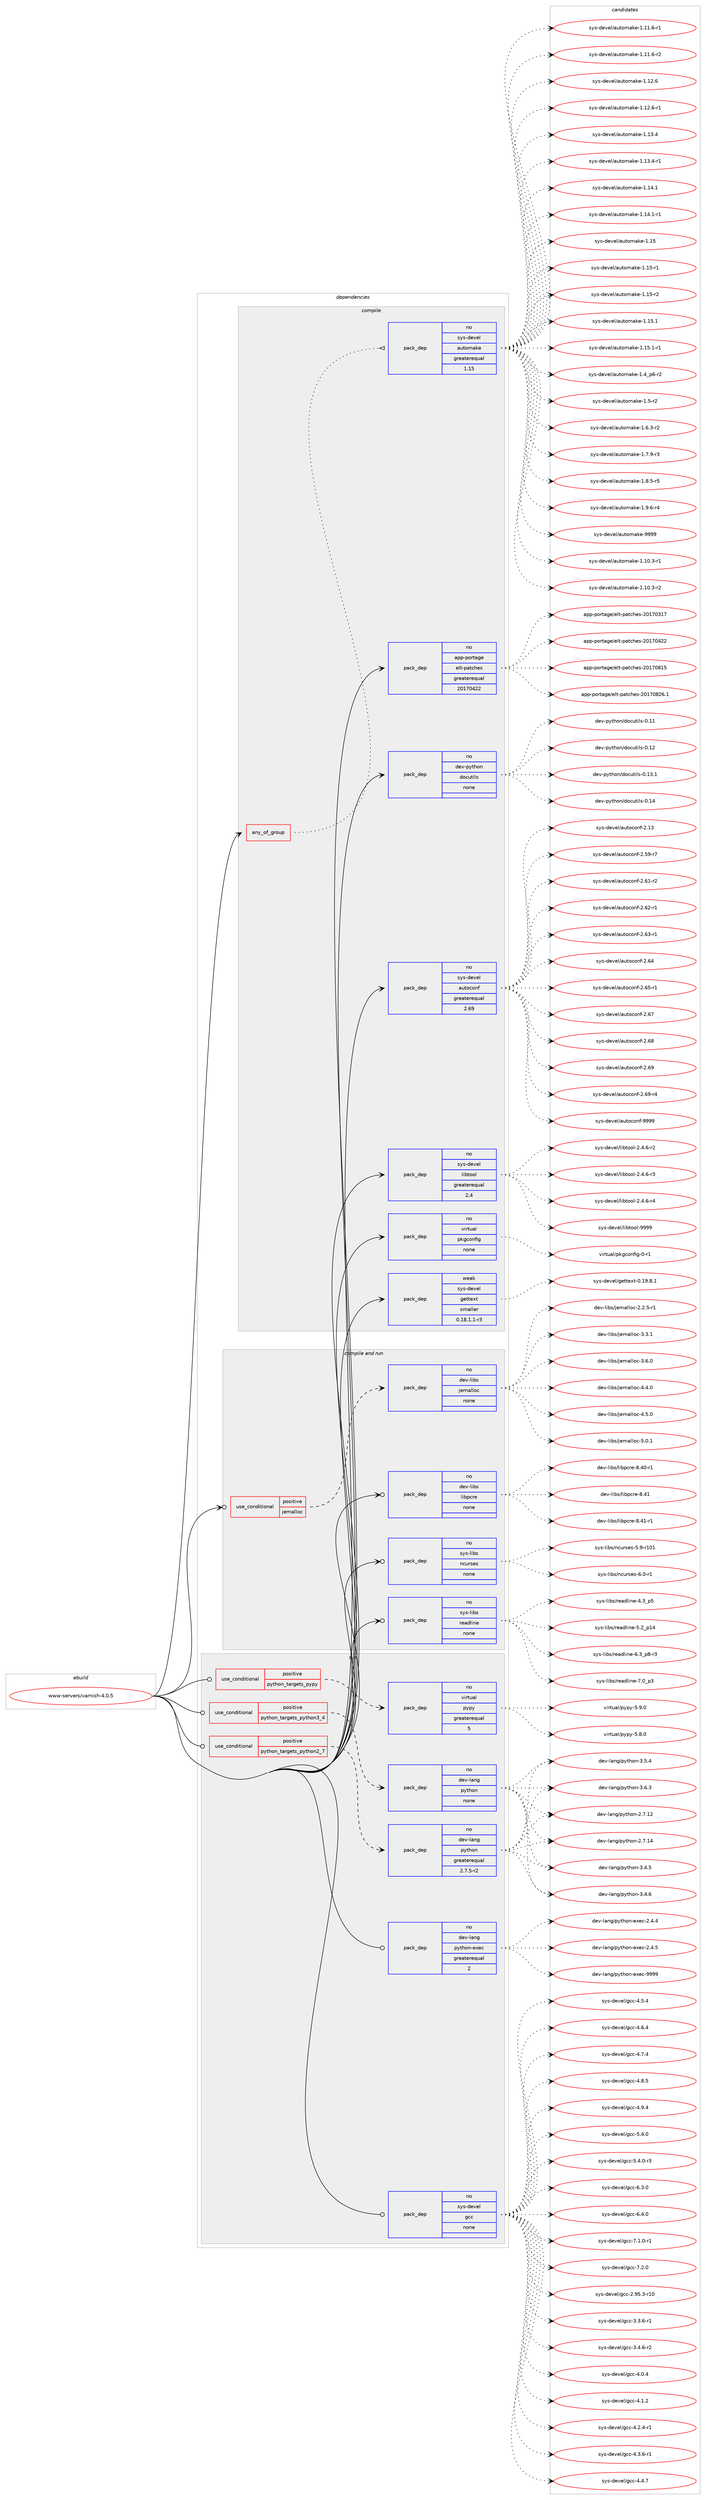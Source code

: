 digraph prolog {

# *************
# Graph options
# *************

newrank=true;
concentrate=true;
compound=true;
graph [rankdir=LR,fontname=Helvetica,fontsize=10,ranksep=1.5];#, ranksep=2.5, nodesep=0.2];
edge  [arrowhead=vee];
node  [fontname=Helvetica,fontsize=10];

# **********
# The ebuild
# **********

subgraph cluster_leftcol {
color=gray;
rank=same;
label=<<i>ebuild</i>>;
id [label="www-servers/varnish-4.0.5", color=red, width=4, href="../www-servers/varnish-4.0.5.svg"];
}

# ****************
# The dependencies
# ****************

subgraph cluster_midcol {
color=gray;
label=<<i>dependencies</i>>;
subgraph cluster_compile {
fillcolor="#eeeeee";
style=filled;
label=<<i>compile</i>>;
subgraph any8990 {
dependency508737 [label=<<TABLE BORDER="0" CELLBORDER="1" CELLSPACING="0" CELLPADDING="4"><TR><TD CELLPADDING="10">any_of_group</TD></TR></TABLE>>, shape=none, color=red];subgraph pack378050 {
dependency508738 [label=<<TABLE BORDER="0" CELLBORDER="1" CELLSPACING="0" CELLPADDING="4" WIDTH="220"><TR><TD ROWSPAN="6" CELLPADDING="30">pack_dep</TD></TR><TR><TD WIDTH="110">no</TD></TR><TR><TD>sys-devel</TD></TR><TR><TD>automake</TD></TR><TR><TD>greaterequal</TD></TR><TR><TD>1.15</TD></TR></TABLE>>, shape=none, color=blue];
}
dependency508737:e -> dependency508738:w [weight=20,style="dotted",arrowhead="oinv"];
}
id:e -> dependency508737:w [weight=20,style="solid",arrowhead="vee"];
subgraph pack378051 {
dependency508739 [label=<<TABLE BORDER="0" CELLBORDER="1" CELLSPACING="0" CELLPADDING="4" WIDTH="220"><TR><TD ROWSPAN="6" CELLPADDING="30">pack_dep</TD></TR><TR><TD WIDTH="110">no</TD></TR><TR><TD>app-portage</TD></TR><TR><TD>elt-patches</TD></TR><TR><TD>greaterequal</TD></TR><TR><TD>20170422</TD></TR></TABLE>>, shape=none, color=blue];
}
id:e -> dependency508739:w [weight=20,style="solid",arrowhead="vee"];
subgraph pack378052 {
dependency508740 [label=<<TABLE BORDER="0" CELLBORDER="1" CELLSPACING="0" CELLPADDING="4" WIDTH="220"><TR><TD ROWSPAN="6" CELLPADDING="30">pack_dep</TD></TR><TR><TD WIDTH="110">no</TD></TR><TR><TD>dev-python</TD></TR><TR><TD>docutils</TD></TR><TR><TD>none</TD></TR><TR><TD></TD></TR></TABLE>>, shape=none, color=blue];
}
id:e -> dependency508740:w [weight=20,style="solid",arrowhead="vee"];
subgraph pack378053 {
dependency508741 [label=<<TABLE BORDER="0" CELLBORDER="1" CELLSPACING="0" CELLPADDING="4" WIDTH="220"><TR><TD ROWSPAN="6" CELLPADDING="30">pack_dep</TD></TR><TR><TD WIDTH="110">no</TD></TR><TR><TD>sys-devel</TD></TR><TR><TD>autoconf</TD></TR><TR><TD>greaterequal</TD></TR><TR><TD>2.69</TD></TR></TABLE>>, shape=none, color=blue];
}
id:e -> dependency508741:w [weight=20,style="solid",arrowhead="vee"];
subgraph pack378054 {
dependency508742 [label=<<TABLE BORDER="0" CELLBORDER="1" CELLSPACING="0" CELLPADDING="4" WIDTH="220"><TR><TD ROWSPAN="6" CELLPADDING="30">pack_dep</TD></TR><TR><TD WIDTH="110">no</TD></TR><TR><TD>sys-devel</TD></TR><TR><TD>libtool</TD></TR><TR><TD>greaterequal</TD></TR><TR><TD>2.4</TD></TR></TABLE>>, shape=none, color=blue];
}
id:e -> dependency508742:w [weight=20,style="solid",arrowhead="vee"];
subgraph pack378055 {
dependency508743 [label=<<TABLE BORDER="0" CELLBORDER="1" CELLSPACING="0" CELLPADDING="4" WIDTH="220"><TR><TD ROWSPAN="6" CELLPADDING="30">pack_dep</TD></TR><TR><TD WIDTH="110">no</TD></TR><TR><TD>virtual</TD></TR><TR><TD>pkgconfig</TD></TR><TR><TD>none</TD></TR><TR><TD></TD></TR></TABLE>>, shape=none, color=blue];
}
id:e -> dependency508743:w [weight=20,style="solid",arrowhead="vee"];
subgraph pack378056 {
dependency508744 [label=<<TABLE BORDER="0" CELLBORDER="1" CELLSPACING="0" CELLPADDING="4" WIDTH="220"><TR><TD ROWSPAN="6" CELLPADDING="30">pack_dep</TD></TR><TR><TD WIDTH="110">weak</TD></TR><TR><TD>sys-devel</TD></TR><TR><TD>gettext</TD></TR><TR><TD>smaller</TD></TR><TR><TD>0.18.1.1-r3</TD></TR></TABLE>>, shape=none, color=blue];
}
id:e -> dependency508744:w [weight=20,style="solid",arrowhead="vee"];
}
subgraph cluster_compileandrun {
fillcolor="#eeeeee";
style=filled;
label=<<i>compile and run</i>>;
subgraph cond121358 {
dependency508745 [label=<<TABLE BORDER="0" CELLBORDER="1" CELLSPACING="0" CELLPADDING="4"><TR><TD ROWSPAN="3" CELLPADDING="10">use_conditional</TD></TR><TR><TD>positive</TD></TR><TR><TD>jemalloc</TD></TR></TABLE>>, shape=none, color=red];
subgraph pack378057 {
dependency508746 [label=<<TABLE BORDER="0" CELLBORDER="1" CELLSPACING="0" CELLPADDING="4" WIDTH="220"><TR><TD ROWSPAN="6" CELLPADDING="30">pack_dep</TD></TR><TR><TD WIDTH="110">no</TD></TR><TR><TD>dev-libs</TD></TR><TR><TD>jemalloc</TD></TR><TR><TD>none</TD></TR><TR><TD></TD></TR></TABLE>>, shape=none, color=blue];
}
dependency508745:e -> dependency508746:w [weight=20,style="dashed",arrowhead="vee"];
}
id:e -> dependency508745:w [weight=20,style="solid",arrowhead="odotvee"];
subgraph pack378058 {
dependency508747 [label=<<TABLE BORDER="0" CELLBORDER="1" CELLSPACING="0" CELLPADDING="4" WIDTH="220"><TR><TD ROWSPAN="6" CELLPADDING="30">pack_dep</TD></TR><TR><TD WIDTH="110">no</TD></TR><TR><TD>dev-libs</TD></TR><TR><TD>libpcre</TD></TR><TR><TD>none</TD></TR><TR><TD></TD></TR></TABLE>>, shape=none, color=blue];
}
id:e -> dependency508747:w [weight=20,style="solid",arrowhead="odotvee"];
subgraph pack378059 {
dependency508748 [label=<<TABLE BORDER="0" CELLBORDER="1" CELLSPACING="0" CELLPADDING="4" WIDTH="220"><TR><TD ROWSPAN="6" CELLPADDING="30">pack_dep</TD></TR><TR><TD WIDTH="110">no</TD></TR><TR><TD>sys-libs</TD></TR><TR><TD>ncurses</TD></TR><TR><TD>none</TD></TR><TR><TD></TD></TR></TABLE>>, shape=none, color=blue];
}
id:e -> dependency508748:w [weight=20,style="solid",arrowhead="odotvee"];
subgraph pack378060 {
dependency508749 [label=<<TABLE BORDER="0" CELLBORDER="1" CELLSPACING="0" CELLPADDING="4" WIDTH="220"><TR><TD ROWSPAN="6" CELLPADDING="30">pack_dep</TD></TR><TR><TD WIDTH="110">no</TD></TR><TR><TD>sys-libs</TD></TR><TR><TD>readline</TD></TR><TR><TD>none</TD></TR><TR><TD></TD></TR></TABLE>>, shape=none, color=blue];
}
id:e -> dependency508749:w [weight=20,style="solid",arrowhead="odotvee"];
}
subgraph cluster_run {
fillcolor="#eeeeee";
style=filled;
label=<<i>run</i>>;
subgraph cond121359 {
dependency508750 [label=<<TABLE BORDER="0" CELLBORDER="1" CELLSPACING="0" CELLPADDING="4"><TR><TD ROWSPAN="3" CELLPADDING="10">use_conditional</TD></TR><TR><TD>positive</TD></TR><TR><TD>python_targets_pypy</TD></TR></TABLE>>, shape=none, color=red];
subgraph pack378061 {
dependency508751 [label=<<TABLE BORDER="0" CELLBORDER="1" CELLSPACING="0" CELLPADDING="4" WIDTH="220"><TR><TD ROWSPAN="6" CELLPADDING="30">pack_dep</TD></TR><TR><TD WIDTH="110">no</TD></TR><TR><TD>virtual</TD></TR><TR><TD>pypy</TD></TR><TR><TD>greaterequal</TD></TR><TR><TD>5</TD></TR></TABLE>>, shape=none, color=blue];
}
dependency508750:e -> dependency508751:w [weight=20,style="dashed",arrowhead="vee"];
}
id:e -> dependency508750:w [weight=20,style="solid",arrowhead="odot"];
subgraph cond121360 {
dependency508752 [label=<<TABLE BORDER="0" CELLBORDER="1" CELLSPACING="0" CELLPADDING="4"><TR><TD ROWSPAN="3" CELLPADDING="10">use_conditional</TD></TR><TR><TD>positive</TD></TR><TR><TD>python_targets_python2_7</TD></TR></TABLE>>, shape=none, color=red];
subgraph pack378062 {
dependency508753 [label=<<TABLE BORDER="0" CELLBORDER="1" CELLSPACING="0" CELLPADDING="4" WIDTH="220"><TR><TD ROWSPAN="6" CELLPADDING="30">pack_dep</TD></TR><TR><TD WIDTH="110">no</TD></TR><TR><TD>dev-lang</TD></TR><TR><TD>python</TD></TR><TR><TD>greaterequal</TD></TR><TR><TD>2.7.5-r2</TD></TR></TABLE>>, shape=none, color=blue];
}
dependency508752:e -> dependency508753:w [weight=20,style="dashed",arrowhead="vee"];
}
id:e -> dependency508752:w [weight=20,style="solid",arrowhead="odot"];
subgraph cond121361 {
dependency508754 [label=<<TABLE BORDER="0" CELLBORDER="1" CELLSPACING="0" CELLPADDING="4"><TR><TD ROWSPAN="3" CELLPADDING="10">use_conditional</TD></TR><TR><TD>positive</TD></TR><TR><TD>python_targets_python3_4</TD></TR></TABLE>>, shape=none, color=red];
subgraph pack378063 {
dependency508755 [label=<<TABLE BORDER="0" CELLBORDER="1" CELLSPACING="0" CELLPADDING="4" WIDTH="220"><TR><TD ROWSPAN="6" CELLPADDING="30">pack_dep</TD></TR><TR><TD WIDTH="110">no</TD></TR><TR><TD>dev-lang</TD></TR><TR><TD>python</TD></TR><TR><TD>none</TD></TR><TR><TD></TD></TR></TABLE>>, shape=none, color=blue];
}
dependency508754:e -> dependency508755:w [weight=20,style="dashed",arrowhead="vee"];
}
id:e -> dependency508754:w [weight=20,style="solid",arrowhead="odot"];
subgraph pack378064 {
dependency508756 [label=<<TABLE BORDER="0" CELLBORDER="1" CELLSPACING="0" CELLPADDING="4" WIDTH="220"><TR><TD ROWSPAN="6" CELLPADDING="30">pack_dep</TD></TR><TR><TD WIDTH="110">no</TD></TR><TR><TD>dev-lang</TD></TR><TR><TD>python-exec</TD></TR><TR><TD>greaterequal</TD></TR><TR><TD>2</TD></TR></TABLE>>, shape=none, color=blue];
}
id:e -> dependency508756:w [weight=20,style="solid",arrowhead="odot"];
subgraph pack378065 {
dependency508757 [label=<<TABLE BORDER="0" CELLBORDER="1" CELLSPACING="0" CELLPADDING="4" WIDTH="220"><TR><TD ROWSPAN="6" CELLPADDING="30">pack_dep</TD></TR><TR><TD WIDTH="110">no</TD></TR><TR><TD>sys-devel</TD></TR><TR><TD>gcc</TD></TR><TR><TD>none</TD></TR><TR><TD></TD></TR></TABLE>>, shape=none, color=blue];
}
id:e -> dependency508757:w [weight=20,style="solid",arrowhead="odot"];
}
}

# **************
# The candidates
# **************

subgraph cluster_choices {
rank=same;
color=gray;
label=<<i>candidates</i>>;

subgraph choice378050 {
color=black;
nodesep=1;
choice11512111545100101118101108479711711611110997107101454946494846514511449 [label="sys-devel/automake-1.10.3-r1", color=red, width=4,href="../sys-devel/automake-1.10.3-r1.svg"];
choice11512111545100101118101108479711711611110997107101454946494846514511450 [label="sys-devel/automake-1.10.3-r2", color=red, width=4,href="../sys-devel/automake-1.10.3-r2.svg"];
choice11512111545100101118101108479711711611110997107101454946494946544511449 [label="sys-devel/automake-1.11.6-r1", color=red, width=4,href="../sys-devel/automake-1.11.6-r1.svg"];
choice11512111545100101118101108479711711611110997107101454946494946544511450 [label="sys-devel/automake-1.11.6-r2", color=red, width=4,href="../sys-devel/automake-1.11.6-r2.svg"];
choice1151211154510010111810110847971171161111099710710145494649504654 [label="sys-devel/automake-1.12.6", color=red, width=4,href="../sys-devel/automake-1.12.6.svg"];
choice11512111545100101118101108479711711611110997107101454946495046544511449 [label="sys-devel/automake-1.12.6-r1", color=red, width=4,href="../sys-devel/automake-1.12.6-r1.svg"];
choice1151211154510010111810110847971171161111099710710145494649514652 [label="sys-devel/automake-1.13.4", color=red, width=4,href="../sys-devel/automake-1.13.4.svg"];
choice11512111545100101118101108479711711611110997107101454946495146524511449 [label="sys-devel/automake-1.13.4-r1", color=red, width=4,href="../sys-devel/automake-1.13.4-r1.svg"];
choice1151211154510010111810110847971171161111099710710145494649524649 [label="sys-devel/automake-1.14.1", color=red, width=4,href="../sys-devel/automake-1.14.1.svg"];
choice11512111545100101118101108479711711611110997107101454946495246494511449 [label="sys-devel/automake-1.14.1-r1", color=red, width=4,href="../sys-devel/automake-1.14.1-r1.svg"];
choice115121115451001011181011084797117116111109971071014549464953 [label="sys-devel/automake-1.15", color=red, width=4,href="../sys-devel/automake-1.15.svg"];
choice1151211154510010111810110847971171161111099710710145494649534511449 [label="sys-devel/automake-1.15-r1", color=red, width=4,href="../sys-devel/automake-1.15-r1.svg"];
choice1151211154510010111810110847971171161111099710710145494649534511450 [label="sys-devel/automake-1.15-r2", color=red, width=4,href="../sys-devel/automake-1.15-r2.svg"];
choice1151211154510010111810110847971171161111099710710145494649534649 [label="sys-devel/automake-1.15.1", color=red, width=4,href="../sys-devel/automake-1.15.1.svg"];
choice11512111545100101118101108479711711611110997107101454946495346494511449 [label="sys-devel/automake-1.15.1-r1", color=red, width=4,href="../sys-devel/automake-1.15.1-r1.svg"];
choice115121115451001011181011084797117116111109971071014549465295112544511450 [label="sys-devel/automake-1.4_p6-r2", color=red, width=4,href="../sys-devel/automake-1.4_p6-r2.svg"];
choice11512111545100101118101108479711711611110997107101454946534511450 [label="sys-devel/automake-1.5-r2", color=red, width=4,href="../sys-devel/automake-1.5-r2.svg"];
choice115121115451001011181011084797117116111109971071014549465446514511450 [label="sys-devel/automake-1.6.3-r2", color=red, width=4,href="../sys-devel/automake-1.6.3-r2.svg"];
choice115121115451001011181011084797117116111109971071014549465546574511451 [label="sys-devel/automake-1.7.9-r3", color=red, width=4,href="../sys-devel/automake-1.7.9-r3.svg"];
choice115121115451001011181011084797117116111109971071014549465646534511453 [label="sys-devel/automake-1.8.5-r5", color=red, width=4,href="../sys-devel/automake-1.8.5-r5.svg"];
choice115121115451001011181011084797117116111109971071014549465746544511452 [label="sys-devel/automake-1.9.6-r4", color=red, width=4,href="../sys-devel/automake-1.9.6-r4.svg"];
choice115121115451001011181011084797117116111109971071014557575757 [label="sys-devel/automake-9999", color=red, width=4,href="../sys-devel/automake-9999.svg"];
dependency508738:e -> choice11512111545100101118101108479711711611110997107101454946494846514511449:w [style=dotted,weight="100"];
dependency508738:e -> choice11512111545100101118101108479711711611110997107101454946494846514511450:w [style=dotted,weight="100"];
dependency508738:e -> choice11512111545100101118101108479711711611110997107101454946494946544511449:w [style=dotted,weight="100"];
dependency508738:e -> choice11512111545100101118101108479711711611110997107101454946494946544511450:w [style=dotted,weight="100"];
dependency508738:e -> choice1151211154510010111810110847971171161111099710710145494649504654:w [style=dotted,weight="100"];
dependency508738:e -> choice11512111545100101118101108479711711611110997107101454946495046544511449:w [style=dotted,weight="100"];
dependency508738:e -> choice1151211154510010111810110847971171161111099710710145494649514652:w [style=dotted,weight="100"];
dependency508738:e -> choice11512111545100101118101108479711711611110997107101454946495146524511449:w [style=dotted,weight="100"];
dependency508738:e -> choice1151211154510010111810110847971171161111099710710145494649524649:w [style=dotted,weight="100"];
dependency508738:e -> choice11512111545100101118101108479711711611110997107101454946495246494511449:w [style=dotted,weight="100"];
dependency508738:e -> choice115121115451001011181011084797117116111109971071014549464953:w [style=dotted,weight="100"];
dependency508738:e -> choice1151211154510010111810110847971171161111099710710145494649534511449:w [style=dotted,weight="100"];
dependency508738:e -> choice1151211154510010111810110847971171161111099710710145494649534511450:w [style=dotted,weight="100"];
dependency508738:e -> choice1151211154510010111810110847971171161111099710710145494649534649:w [style=dotted,weight="100"];
dependency508738:e -> choice11512111545100101118101108479711711611110997107101454946495346494511449:w [style=dotted,weight="100"];
dependency508738:e -> choice115121115451001011181011084797117116111109971071014549465295112544511450:w [style=dotted,weight="100"];
dependency508738:e -> choice11512111545100101118101108479711711611110997107101454946534511450:w [style=dotted,weight="100"];
dependency508738:e -> choice115121115451001011181011084797117116111109971071014549465446514511450:w [style=dotted,weight="100"];
dependency508738:e -> choice115121115451001011181011084797117116111109971071014549465546574511451:w [style=dotted,weight="100"];
dependency508738:e -> choice115121115451001011181011084797117116111109971071014549465646534511453:w [style=dotted,weight="100"];
dependency508738:e -> choice115121115451001011181011084797117116111109971071014549465746544511452:w [style=dotted,weight="100"];
dependency508738:e -> choice115121115451001011181011084797117116111109971071014557575757:w [style=dotted,weight="100"];
}
subgraph choice378051 {
color=black;
nodesep=1;
choice97112112451121111141169710310147101108116451129711699104101115455048495548514955 [label="app-portage/elt-patches-20170317", color=red, width=4,href="../app-portage/elt-patches-20170317.svg"];
choice97112112451121111141169710310147101108116451129711699104101115455048495548525050 [label="app-portage/elt-patches-20170422", color=red, width=4,href="../app-portage/elt-patches-20170422.svg"];
choice97112112451121111141169710310147101108116451129711699104101115455048495548564953 [label="app-portage/elt-patches-20170815", color=red, width=4,href="../app-portage/elt-patches-20170815.svg"];
choice971121124511211111411697103101471011081164511297116991041011154550484955485650544649 [label="app-portage/elt-patches-20170826.1", color=red, width=4,href="../app-portage/elt-patches-20170826.1.svg"];
dependency508739:e -> choice97112112451121111141169710310147101108116451129711699104101115455048495548514955:w [style=dotted,weight="100"];
dependency508739:e -> choice97112112451121111141169710310147101108116451129711699104101115455048495548525050:w [style=dotted,weight="100"];
dependency508739:e -> choice97112112451121111141169710310147101108116451129711699104101115455048495548564953:w [style=dotted,weight="100"];
dependency508739:e -> choice971121124511211111411697103101471011081164511297116991041011154550484955485650544649:w [style=dotted,weight="100"];
}
subgraph choice378052 {
color=black;
nodesep=1;
choice1001011184511212111610411111047100111991171161051081154548464949 [label="dev-python/docutils-0.11", color=red, width=4,href="../dev-python/docutils-0.11.svg"];
choice1001011184511212111610411111047100111991171161051081154548464950 [label="dev-python/docutils-0.12", color=red, width=4,href="../dev-python/docutils-0.12.svg"];
choice10010111845112121116104111110471001119911711610510811545484649514649 [label="dev-python/docutils-0.13.1", color=red, width=4,href="../dev-python/docutils-0.13.1.svg"];
choice1001011184511212111610411111047100111991171161051081154548464952 [label="dev-python/docutils-0.14", color=red, width=4,href="../dev-python/docutils-0.14.svg"];
dependency508740:e -> choice1001011184511212111610411111047100111991171161051081154548464949:w [style=dotted,weight="100"];
dependency508740:e -> choice1001011184511212111610411111047100111991171161051081154548464950:w [style=dotted,weight="100"];
dependency508740:e -> choice10010111845112121116104111110471001119911711610510811545484649514649:w [style=dotted,weight="100"];
dependency508740:e -> choice1001011184511212111610411111047100111991171161051081154548464952:w [style=dotted,weight="100"];
}
subgraph choice378053 {
color=black;
nodesep=1;
choice115121115451001011181011084797117116111991111101024550464951 [label="sys-devel/autoconf-2.13", color=red, width=4,href="../sys-devel/autoconf-2.13.svg"];
choice1151211154510010111810110847971171161119911111010245504653574511455 [label="sys-devel/autoconf-2.59-r7", color=red, width=4,href="../sys-devel/autoconf-2.59-r7.svg"];
choice1151211154510010111810110847971171161119911111010245504654494511450 [label="sys-devel/autoconf-2.61-r2", color=red, width=4,href="../sys-devel/autoconf-2.61-r2.svg"];
choice1151211154510010111810110847971171161119911111010245504654504511449 [label="sys-devel/autoconf-2.62-r1", color=red, width=4,href="../sys-devel/autoconf-2.62-r1.svg"];
choice1151211154510010111810110847971171161119911111010245504654514511449 [label="sys-devel/autoconf-2.63-r1", color=red, width=4,href="../sys-devel/autoconf-2.63-r1.svg"];
choice115121115451001011181011084797117116111991111101024550465452 [label="sys-devel/autoconf-2.64", color=red, width=4,href="../sys-devel/autoconf-2.64.svg"];
choice1151211154510010111810110847971171161119911111010245504654534511449 [label="sys-devel/autoconf-2.65-r1", color=red, width=4,href="../sys-devel/autoconf-2.65-r1.svg"];
choice115121115451001011181011084797117116111991111101024550465455 [label="sys-devel/autoconf-2.67", color=red, width=4,href="../sys-devel/autoconf-2.67.svg"];
choice115121115451001011181011084797117116111991111101024550465456 [label="sys-devel/autoconf-2.68", color=red, width=4,href="../sys-devel/autoconf-2.68.svg"];
choice115121115451001011181011084797117116111991111101024550465457 [label="sys-devel/autoconf-2.69", color=red, width=4,href="../sys-devel/autoconf-2.69.svg"];
choice1151211154510010111810110847971171161119911111010245504654574511452 [label="sys-devel/autoconf-2.69-r4", color=red, width=4,href="../sys-devel/autoconf-2.69-r4.svg"];
choice115121115451001011181011084797117116111991111101024557575757 [label="sys-devel/autoconf-9999", color=red, width=4,href="../sys-devel/autoconf-9999.svg"];
dependency508741:e -> choice115121115451001011181011084797117116111991111101024550464951:w [style=dotted,weight="100"];
dependency508741:e -> choice1151211154510010111810110847971171161119911111010245504653574511455:w [style=dotted,weight="100"];
dependency508741:e -> choice1151211154510010111810110847971171161119911111010245504654494511450:w [style=dotted,weight="100"];
dependency508741:e -> choice1151211154510010111810110847971171161119911111010245504654504511449:w [style=dotted,weight="100"];
dependency508741:e -> choice1151211154510010111810110847971171161119911111010245504654514511449:w [style=dotted,weight="100"];
dependency508741:e -> choice115121115451001011181011084797117116111991111101024550465452:w [style=dotted,weight="100"];
dependency508741:e -> choice1151211154510010111810110847971171161119911111010245504654534511449:w [style=dotted,weight="100"];
dependency508741:e -> choice115121115451001011181011084797117116111991111101024550465455:w [style=dotted,weight="100"];
dependency508741:e -> choice115121115451001011181011084797117116111991111101024550465456:w [style=dotted,weight="100"];
dependency508741:e -> choice115121115451001011181011084797117116111991111101024550465457:w [style=dotted,weight="100"];
dependency508741:e -> choice1151211154510010111810110847971171161119911111010245504654574511452:w [style=dotted,weight="100"];
dependency508741:e -> choice115121115451001011181011084797117116111991111101024557575757:w [style=dotted,weight="100"];
}
subgraph choice378054 {
color=black;
nodesep=1;
choice1151211154510010111810110847108105981161111111084550465246544511450 [label="sys-devel/libtool-2.4.6-r2", color=red, width=4,href="../sys-devel/libtool-2.4.6-r2.svg"];
choice1151211154510010111810110847108105981161111111084550465246544511451 [label="sys-devel/libtool-2.4.6-r3", color=red, width=4,href="../sys-devel/libtool-2.4.6-r3.svg"];
choice1151211154510010111810110847108105981161111111084550465246544511452 [label="sys-devel/libtool-2.4.6-r4", color=red, width=4,href="../sys-devel/libtool-2.4.6-r4.svg"];
choice1151211154510010111810110847108105981161111111084557575757 [label="sys-devel/libtool-9999", color=red, width=4,href="../sys-devel/libtool-9999.svg"];
dependency508742:e -> choice1151211154510010111810110847108105981161111111084550465246544511450:w [style=dotted,weight="100"];
dependency508742:e -> choice1151211154510010111810110847108105981161111111084550465246544511451:w [style=dotted,weight="100"];
dependency508742:e -> choice1151211154510010111810110847108105981161111111084550465246544511452:w [style=dotted,weight="100"];
dependency508742:e -> choice1151211154510010111810110847108105981161111111084557575757:w [style=dotted,weight="100"];
}
subgraph choice378055 {
color=black;
nodesep=1;
choice11810511411611797108471121071039911111010210510345484511449 [label="virtual/pkgconfig-0-r1", color=red, width=4,href="../virtual/pkgconfig-0-r1.svg"];
dependency508743:e -> choice11810511411611797108471121071039911111010210510345484511449:w [style=dotted,weight="100"];
}
subgraph choice378056 {
color=black;
nodesep=1;
choice1151211154510010111810110847103101116116101120116454846495746564649 [label="sys-devel/gettext-0.19.8.1", color=red, width=4,href="../sys-devel/gettext-0.19.8.1.svg"];
dependency508744:e -> choice1151211154510010111810110847103101116116101120116454846495746564649:w [style=dotted,weight="100"];
}
subgraph choice378057 {
color=black;
nodesep=1;
choice10010111845108105981154710610110997108108111994550465046534511449 [label="dev-libs/jemalloc-2.2.5-r1", color=red, width=4,href="../dev-libs/jemalloc-2.2.5-r1.svg"];
choice1001011184510810598115471061011099710810811199455146514649 [label="dev-libs/jemalloc-3.3.1", color=red, width=4,href="../dev-libs/jemalloc-3.3.1.svg"];
choice1001011184510810598115471061011099710810811199455146544648 [label="dev-libs/jemalloc-3.6.0", color=red, width=4,href="../dev-libs/jemalloc-3.6.0.svg"];
choice1001011184510810598115471061011099710810811199455246524648 [label="dev-libs/jemalloc-4.4.0", color=red, width=4,href="../dev-libs/jemalloc-4.4.0.svg"];
choice1001011184510810598115471061011099710810811199455246534648 [label="dev-libs/jemalloc-4.5.0", color=red, width=4,href="../dev-libs/jemalloc-4.5.0.svg"];
choice1001011184510810598115471061011099710810811199455346484649 [label="dev-libs/jemalloc-5.0.1", color=red, width=4,href="../dev-libs/jemalloc-5.0.1.svg"];
dependency508746:e -> choice10010111845108105981154710610110997108108111994550465046534511449:w [style=dotted,weight="100"];
dependency508746:e -> choice1001011184510810598115471061011099710810811199455146514649:w [style=dotted,weight="100"];
dependency508746:e -> choice1001011184510810598115471061011099710810811199455146544648:w [style=dotted,weight="100"];
dependency508746:e -> choice1001011184510810598115471061011099710810811199455246524648:w [style=dotted,weight="100"];
dependency508746:e -> choice1001011184510810598115471061011099710810811199455246534648:w [style=dotted,weight="100"];
dependency508746:e -> choice1001011184510810598115471061011099710810811199455346484649:w [style=dotted,weight="100"];
}
subgraph choice378058 {
color=black;
nodesep=1;
choice100101118451081059811547108105981129911410145564652484511449 [label="dev-libs/libpcre-8.40-r1", color=red, width=4,href="../dev-libs/libpcre-8.40-r1.svg"];
choice10010111845108105981154710810598112991141014556465249 [label="dev-libs/libpcre-8.41", color=red, width=4,href="../dev-libs/libpcre-8.41.svg"];
choice100101118451081059811547108105981129911410145564652494511449 [label="dev-libs/libpcre-8.41-r1", color=red, width=4,href="../dev-libs/libpcre-8.41-r1.svg"];
dependency508747:e -> choice100101118451081059811547108105981129911410145564652484511449:w [style=dotted,weight="100"];
dependency508747:e -> choice10010111845108105981154710810598112991141014556465249:w [style=dotted,weight="100"];
dependency508747:e -> choice100101118451081059811547108105981129911410145564652494511449:w [style=dotted,weight="100"];
}
subgraph choice378059 {
color=black;
nodesep=1;
choice115121115451081059811547110991171141151011154553465745114494849 [label="sys-libs/ncurses-5.9-r101", color=red, width=4,href="../sys-libs/ncurses-5.9-r101.svg"];
choice11512111545108105981154711099117114115101115455446484511449 [label="sys-libs/ncurses-6.0-r1", color=red, width=4,href="../sys-libs/ncurses-6.0-r1.svg"];
dependency508748:e -> choice115121115451081059811547110991171141151011154553465745114494849:w [style=dotted,weight="100"];
dependency508748:e -> choice11512111545108105981154711099117114115101115455446484511449:w [style=dotted,weight="100"];
}
subgraph choice378060 {
color=black;
nodesep=1;
choice11512111545108105981154711410197100108105110101455246519511253 [label="sys-libs/readline-4.3_p5", color=red, width=4,href="../sys-libs/readline-4.3_p5.svg"];
choice1151211154510810598115471141019710010810511010145534650951124952 [label="sys-libs/readline-5.2_p14", color=red, width=4,href="../sys-libs/readline-5.2_p14.svg"];
choice115121115451081059811547114101971001081051101014554465195112564511451 [label="sys-libs/readline-6.3_p8-r3", color=red, width=4,href="../sys-libs/readline-6.3_p8-r3.svg"];
choice11512111545108105981154711410197100108105110101455546489511251 [label="sys-libs/readline-7.0_p3", color=red, width=4,href="../sys-libs/readline-7.0_p3.svg"];
dependency508749:e -> choice11512111545108105981154711410197100108105110101455246519511253:w [style=dotted,weight="100"];
dependency508749:e -> choice1151211154510810598115471141019710010810511010145534650951124952:w [style=dotted,weight="100"];
dependency508749:e -> choice115121115451081059811547114101971001081051101014554465195112564511451:w [style=dotted,weight="100"];
dependency508749:e -> choice11512111545108105981154711410197100108105110101455546489511251:w [style=dotted,weight="100"];
}
subgraph choice378061 {
color=black;
nodesep=1;
choice1181051141161179710847112121112121455346564648 [label="virtual/pypy-5.8.0", color=red, width=4,href="../virtual/pypy-5.8.0.svg"];
choice1181051141161179710847112121112121455346574648 [label="virtual/pypy-5.9.0", color=red, width=4,href="../virtual/pypy-5.9.0.svg"];
dependency508751:e -> choice1181051141161179710847112121112121455346564648:w [style=dotted,weight="100"];
dependency508751:e -> choice1181051141161179710847112121112121455346574648:w [style=dotted,weight="100"];
}
subgraph choice378062 {
color=black;
nodesep=1;
choice10010111845108971101034711212111610411111045504655464950 [label="dev-lang/python-2.7.12", color=red, width=4,href="../dev-lang/python-2.7.12.svg"];
choice10010111845108971101034711212111610411111045504655464952 [label="dev-lang/python-2.7.14", color=red, width=4,href="../dev-lang/python-2.7.14.svg"];
choice100101118451089711010347112121116104111110455146524653 [label="dev-lang/python-3.4.5", color=red, width=4,href="../dev-lang/python-3.4.5.svg"];
choice100101118451089711010347112121116104111110455146524654 [label="dev-lang/python-3.4.6", color=red, width=4,href="../dev-lang/python-3.4.6.svg"];
choice100101118451089711010347112121116104111110455146534652 [label="dev-lang/python-3.5.4", color=red, width=4,href="../dev-lang/python-3.5.4.svg"];
choice100101118451089711010347112121116104111110455146544651 [label="dev-lang/python-3.6.3", color=red, width=4,href="../dev-lang/python-3.6.3.svg"];
dependency508753:e -> choice10010111845108971101034711212111610411111045504655464950:w [style=dotted,weight="100"];
dependency508753:e -> choice10010111845108971101034711212111610411111045504655464952:w [style=dotted,weight="100"];
dependency508753:e -> choice100101118451089711010347112121116104111110455146524653:w [style=dotted,weight="100"];
dependency508753:e -> choice100101118451089711010347112121116104111110455146524654:w [style=dotted,weight="100"];
dependency508753:e -> choice100101118451089711010347112121116104111110455146534652:w [style=dotted,weight="100"];
dependency508753:e -> choice100101118451089711010347112121116104111110455146544651:w [style=dotted,weight="100"];
}
subgraph choice378063 {
color=black;
nodesep=1;
choice10010111845108971101034711212111610411111045504655464950 [label="dev-lang/python-2.7.12", color=red, width=4,href="../dev-lang/python-2.7.12.svg"];
choice10010111845108971101034711212111610411111045504655464952 [label="dev-lang/python-2.7.14", color=red, width=4,href="../dev-lang/python-2.7.14.svg"];
choice100101118451089711010347112121116104111110455146524653 [label="dev-lang/python-3.4.5", color=red, width=4,href="../dev-lang/python-3.4.5.svg"];
choice100101118451089711010347112121116104111110455146524654 [label="dev-lang/python-3.4.6", color=red, width=4,href="../dev-lang/python-3.4.6.svg"];
choice100101118451089711010347112121116104111110455146534652 [label="dev-lang/python-3.5.4", color=red, width=4,href="../dev-lang/python-3.5.4.svg"];
choice100101118451089711010347112121116104111110455146544651 [label="dev-lang/python-3.6.3", color=red, width=4,href="../dev-lang/python-3.6.3.svg"];
dependency508755:e -> choice10010111845108971101034711212111610411111045504655464950:w [style=dotted,weight="100"];
dependency508755:e -> choice10010111845108971101034711212111610411111045504655464952:w [style=dotted,weight="100"];
dependency508755:e -> choice100101118451089711010347112121116104111110455146524653:w [style=dotted,weight="100"];
dependency508755:e -> choice100101118451089711010347112121116104111110455146524654:w [style=dotted,weight="100"];
dependency508755:e -> choice100101118451089711010347112121116104111110455146534652:w [style=dotted,weight="100"];
dependency508755:e -> choice100101118451089711010347112121116104111110455146544651:w [style=dotted,weight="100"];
}
subgraph choice378064 {
color=black;
nodesep=1;
choice1001011184510897110103471121211161041111104510112010199455046524652 [label="dev-lang/python-exec-2.4.4", color=red, width=4,href="../dev-lang/python-exec-2.4.4.svg"];
choice1001011184510897110103471121211161041111104510112010199455046524653 [label="dev-lang/python-exec-2.4.5", color=red, width=4,href="../dev-lang/python-exec-2.4.5.svg"];
choice10010111845108971101034711212111610411111045101120101994557575757 [label="dev-lang/python-exec-9999", color=red, width=4,href="../dev-lang/python-exec-9999.svg"];
dependency508756:e -> choice1001011184510897110103471121211161041111104510112010199455046524652:w [style=dotted,weight="100"];
dependency508756:e -> choice1001011184510897110103471121211161041111104510112010199455046524653:w [style=dotted,weight="100"];
dependency508756:e -> choice10010111845108971101034711212111610411111045101120101994557575757:w [style=dotted,weight="100"];
}
subgraph choice378065 {
color=black;
nodesep=1;
choice1151211154510010111810110847103999945504657534651451144948 [label="sys-devel/gcc-2.95.3-r10", color=red, width=4,href="../sys-devel/gcc-2.95.3-r10.svg"];
choice115121115451001011181011084710399994551465146544511449 [label="sys-devel/gcc-3.3.6-r1", color=red, width=4,href="../sys-devel/gcc-3.3.6-r1.svg"];
choice115121115451001011181011084710399994551465246544511450 [label="sys-devel/gcc-3.4.6-r2", color=red, width=4,href="../sys-devel/gcc-3.4.6-r2.svg"];
choice11512111545100101118101108471039999455246484652 [label="sys-devel/gcc-4.0.4", color=red, width=4,href="../sys-devel/gcc-4.0.4.svg"];
choice11512111545100101118101108471039999455246494650 [label="sys-devel/gcc-4.1.2", color=red, width=4,href="../sys-devel/gcc-4.1.2.svg"];
choice115121115451001011181011084710399994552465046524511449 [label="sys-devel/gcc-4.2.4-r1", color=red, width=4,href="../sys-devel/gcc-4.2.4-r1.svg"];
choice115121115451001011181011084710399994552465146544511449 [label="sys-devel/gcc-4.3.6-r1", color=red, width=4,href="../sys-devel/gcc-4.3.6-r1.svg"];
choice11512111545100101118101108471039999455246524655 [label="sys-devel/gcc-4.4.7", color=red, width=4,href="../sys-devel/gcc-4.4.7.svg"];
choice11512111545100101118101108471039999455246534652 [label="sys-devel/gcc-4.5.4", color=red, width=4,href="../sys-devel/gcc-4.5.4.svg"];
choice11512111545100101118101108471039999455246544652 [label="sys-devel/gcc-4.6.4", color=red, width=4,href="../sys-devel/gcc-4.6.4.svg"];
choice11512111545100101118101108471039999455246554652 [label="sys-devel/gcc-4.7.4", color=red, width=4,href="../sys-devel/gcc-4.7.4.svg"];
choice11512111545100101118101108471039999455246564653 [label="sys-devel/gcc-4.8.5", color=red, width=4,href="../sys-devel/gcc-4.8.5.svg"];
choice11512111545100101118101108471039999455246574652 [label="sys-devel/gcc-4.9.4", color=red, width=4,href="../sys-devel/gcc-4.9.4.svg"];
choice11512111545100101118101108471039999455346524648 [label="sys-devel/gcc-5.4.0", color=red, width=4,href="../sys-devel/gcc-5.4.0.svg"];
choice115121115451001011181011084710399994553465246484511451 [label="sys-devel/gcc-5.4.0-r3", color=red, width=4,href="../sys-devel/gcc-5.4.0-r3.svg"];
choice11512111545100101118101108471039999455446514648 [label="sys-devel/gcc-6.3.0", color=red, width=4,href="../sys-devel/gcc-6.3.0.svg"];
choice11512111545100101118101108471039999455446524648 [label="sys-devel/gcc-6.4.0", color=red, width=4,href="../sys-devel/gcc-6.4.0.svg"];
choice115121115451001011181011084710399994555464946484511449 [label="sys-devel/gcc-7.1.0-r1", color=red, width=4,href="../sys-devel/gcc-7.1.0-r1.svg"];
choice11512111545100101118101108471039999455546504648 [label="sys-devel/gcc-7.2.0", color=red, width=4,href="../sys-devel/gcc-7.2.0.svg"];
dependency508757:e -> choice1151211154510010111810110847103999945504657534651451144948:w [style=dotted,weight="100"];
dependency508757:e -> choice115121115451001011181011084710399994551465146544511449:w [style=dotted,weight="100"];
dependency508757:e -> choice115121115451001011181011084710399994551465246544511450:w [style=dotted,weight="100"];
dependency508757:e -> choice11512111545100101118101108471039999455246484652:w [style=dotted,weight="100"];
dependency508757:e -> choice11512111545100101118101108471039999455246494650:w [style=dotted,weight="100"];
dependency508757:e -> choice115121115451001011181011084710399994552465046524511449:w [style=dotted,weight="100"];
dependency508757:e -> choice115121115451001011181011084710399994552465146544511449:w [style=dotted,weight="100"];
dependency508757:e -> choice11512111545100101118101108471039999455246524655:w [style=dotted,weight="100"];
dependency508757:e -> choice11512111545100101118101108471039999455246534652:w [style=dotted,weight="100"];
dependency508757:e -> choice11512111545100101118101108471039999455246544652:w [style=dotted,weight="100"];
dependency508757:e -> choice11512111545100101118101108471039999455246554652:w [style=dotted,weight="100"];
dependency508757:e -> choice11512111545100101118101108471039999455246564653:w [style=dotted,weight="100"];
dependency508757:e -> choice11512111545100101118101108471039999455246574652:w [style=dotted,weight="100"];
dependency508757:e -> choice11512111545100101118101108471039999455346524648:w [style=dotted,weight="100"];
dependency508757:e -> choice115121115451001011181011084710399994553465246484511451:w [style=dotted,weight="100"];
dependency508757:e -> choice11512111545100101118101108471039999455446514648:w [style=dotted,weight="100"];
dependency508757:e -> choice11512111545100101118101108471039999455446524648:w [style=dotted,weight="100"];
dependency508757:e -> choice115121115451001011181011084710399994555464946484511449:w [style=dotted,weight="100"];
dependency508757:e -> choice11512111545100101118101108471039999455546504648:w [style=dotted,weight="100"];
}
}

}
